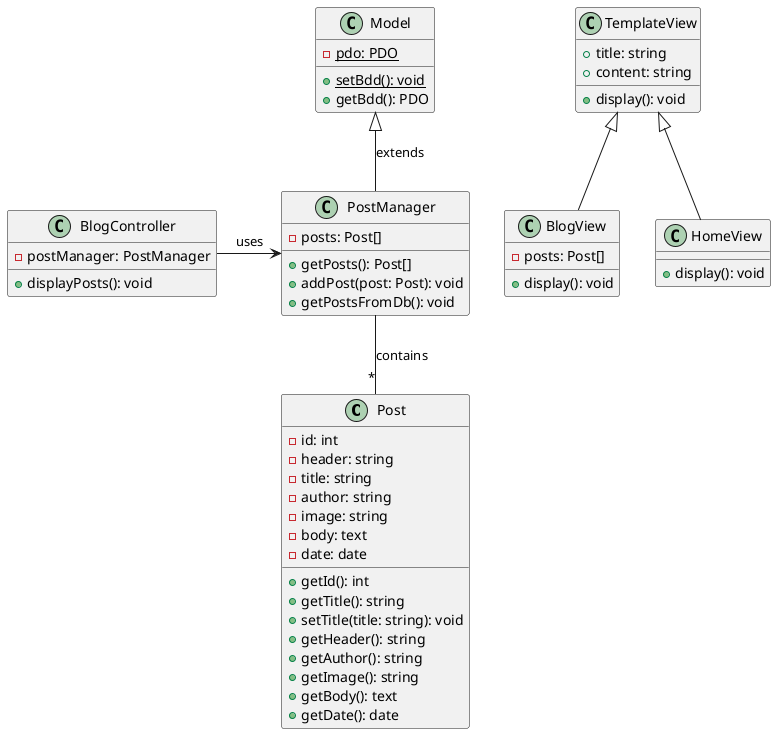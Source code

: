 @startuml

class Post {
    - id: int
    - header: string
    - title: string
    - author: string
    - image: string
    - body: text
    - date: date
    + getId(): int
    + getTitle(): string
    + setTitle(title: string): void
    + getHeader(): string
    + getAuthor(): string
    + getImage(): string
    + getBody(): text
    + getDate(): date
}

class PostManager {
    - posts: Post[]
    + getPosts(): Post[]
    + addPost(post: Post): void
    + getPostsFromDb(): void
}

class Model {
    {static} - pdo: PDO
    {static} + setBdd(): void
    + getBdd(): PDO
}

class BlogController {
    - postManager: PostManager
    + displayPosts(): void
}

class TemplateView {
    + title: string
    + content: string
    + display(): void
}

class BlogView {
    - posts: Post[]
    + display(): void
}

class HomeView {
    + display(): void
}

PostManager -- "*" Post : contains
PostManager -up-|> Model : extends
BlogController -right-> PostManager : uses

TemplateView <|-- BlogView
TemplateView <|-- HomeView

@enduml
